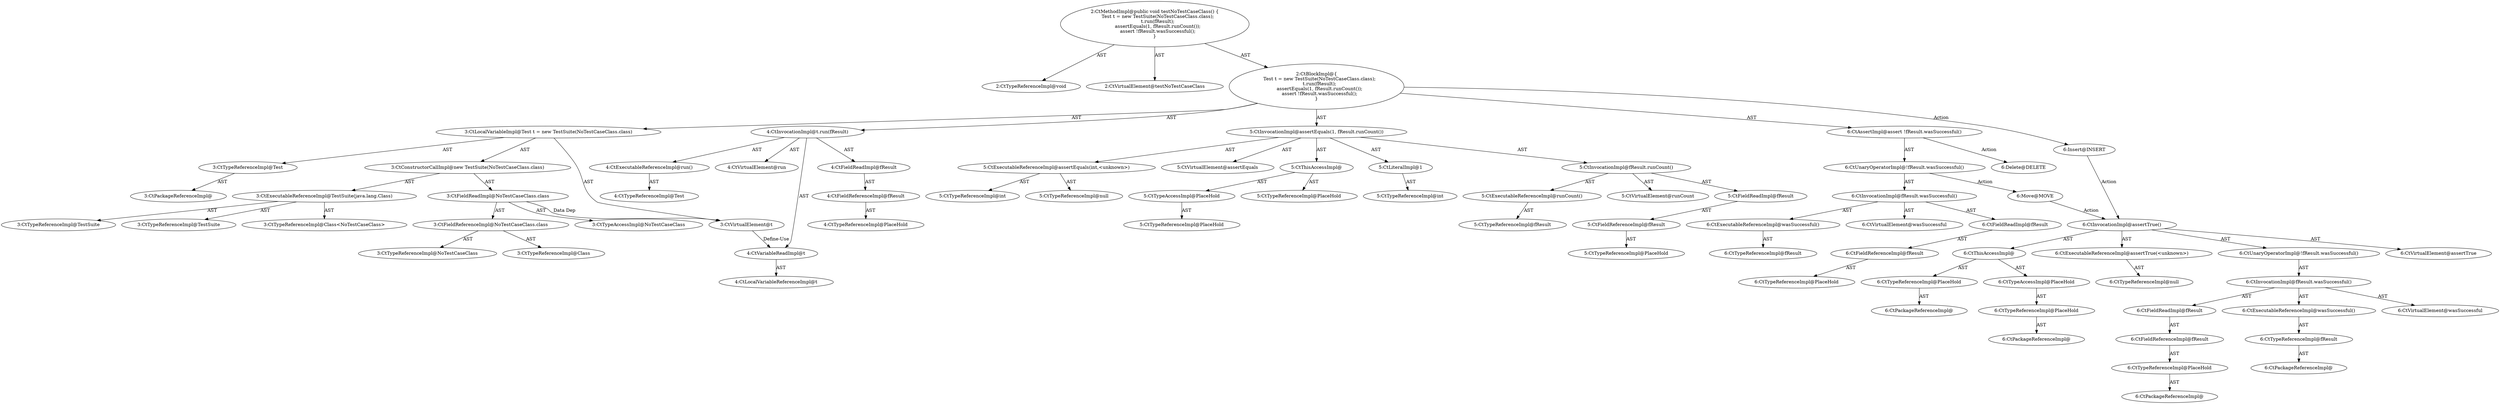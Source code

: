 digraph "testNoTestCaseClass#?" {
0 [label="2:CtTypeReferenceImpl@void" shape=ellipse]
1 [label="2:CtVirtualElement@testNoTestCaseClass" shape=ellipse]
2 [label="3:CtTypeReferenceImpl@Test" shape=ellipse]
3 [label="3:CtPackageReferenceImpl@" shape=ellipse]
4 [label="3:CtExecutableReferenceImpl@TestSuite(java.lang.Class)" shape=ellipse]
5 [label="3:CtTypeReferenceImpl@TestSuite" shape=ellipse]
6 [label="3:CtTypeReferenceImpl@TestSuite" shape=ellipse]
7 [label="3:CtTypeReferenceImpl@Class<NoTestCaseClass>" shape=ellipse]
8 [label="3:CtFieldReferenceImpl@NoTestCaseClass.class" shape=ellipse]
9 [label="3:CtTypeReferenceImpl@NoTestCaseClass" shape=ellipse]
10 [label="3:CtTypeReferenceImpl@Class" shape=ellipse]
11 [label="3:CtFieldReadImpl@NoTestCaseClass.class" shape=ellipse]
12 [label="3:CtTypeAccessImpl@NoTestCaseClass" shape=ellipse]
13 [label="3:CtConstructorCallImpl@new TestSuite(NoTestCaseClass.class)" shape=ellipse]
14 [label="3:CtVirtualElement@t" shape=ellipse]
15 [label="3:CtLocalVariableImpl@Test t = new TestSuite(NoTestCaseClass.class)" shape=ellipse]
16 [label="4:CtExecutableReferenceImpl@run()" shape=ellipse]
17 [label="4:CtTypeReferenceImpl@Test" shape=ellipse]
18 [label="4:CtVirtualElement@run" shape=ellipse]
19 [label="4:CtVariableReadImpl@t" shape=ellipse]
20 [label="4:CtLocalVariableReferenceImpl@t" shape=ellipse]
21 [label="4:CtFieldReferenceImpl@fResult" shape=ellipse]
22 [label="4:CtTypeReferenceImpl@PlaceHold" shape=ellipse]
23 [label="4:CtFieldReadImpl@fResult" shape=ellipse]
24 [label="4:CtInvocationImpl@t.run(fResult)" shape=ellipse]
25 [label="5:CtExecutableReferenceImpl@assertEquals(int,<unknown>)" shape=ellipse]
26 [label="5:CtTypeReferenceImpl@int" shape=ellipse]
27 [label="5:CtTypeReferenceImpl@null" shape=ellipse]
28 [label="5:CtVirtualElement@assertEquals" shape=ellipse]
29 [label="5:CtTypeAccessImpl@PlaceHold" shape=ellipse]
30 [label="5:CtTypeReferenceImpl@PlaceHold" shape=ellipse]
31 [label="5:CtThisAccessImpl@" shape=ellipse]
32 [label="5:CtTypeReferenceImpl@PlaceHold" shape=ellipse]
33 [label="5:CtLiteralImpl@1" shape=ellipse]
34 [label="5:CtTypeReferenceImpl@int" shape=ellipse]
35 [label="5:CtExecutableReferenceImpl@runCount()" shape=ellipse]
36 [label="5:CtTypeReferenceImpl@fResult" shape=ellipse]
37 [label="5:CtVirtualElement@runCount" shape=ellipse]
38 [label="5:CtFieldReferenceImpl@fResult" shape=ellipse]
39 [label="5:CtTypeReferenceImpl@PlaceHold" shape=ellipse]
40 [label="5:CtFieldReadImpl@fResult" shape=ellipse]
41 [label="5:CtInvocationImpl@fResult.runCount()" shape=ellipse]
42 [label="5:CtInvocationImpl@assertEquals(1, fResult.runCount())" shape=ellipse]
43 [label="6:CtExecutableReferenceImpl@wasSuccessful()" shape=ellipse]
44 [label="6:CtTypeReferenceImpl@fResult" shape=ellipse]
45 [label="6:CtVirtualElement@wasSuccessful" shape=ellipse]
46 [label="6:CtFieldReferenceImpl@fResult" shape=ellipse]
47 [label="6:CtTypeReferenceImpl@PlaceHold" shape=ellipse]
48 [label="6:CtFieldReadImpl@fResult" shape=ellipse]
49 [label="6:CtInvocationImpl@fResult.wasSuccessful()" shape=ellipse]
50 [label="6:CtUnaryOperatorImpl@!fResult.wasSuccessful()" shape=ellipse]
51 [label="6:CtAssertImpl@assert !fResult.wasSuccessful()" shape=ellipse]
52 [label="2:CtBlockImpl@\{
    Test t = new TestSuite(NoTestCaseClass.class);
    t.run(fResult);
    assertEquals(1, fResult.runCount());
    assert !fResult.wasSuccessful();
\}" shape=ellipse]
53 [label="2:CtMethodImpl@public void testNoTestCaseClass() \{
    Test t = new TestSuite(NoTestCaseClass.class);
    t.run(fResult);
    assertEquals(1, fResult.runCount());
    assert !fResult.wasSuccessful();
\}" shape=ellipse]
54 [label="6:Delete@DELETE" shape=ellipse]
55 [label="6:Insert@INSERT" shape=ellipse]
56 [label="6:CtPackageReferenceImpl@" shape=ellipse]
57 [label="6:CtTypeReferenceImpl@PlaceHold" shape=ellipse]
58 [label="6:CtPackageReferenceImpl@" shape=ellipse]
59 [label="6:CtTypeReferenceImpl@PlaceHold" shape=ellipse]
60 [label="6:CtTypeAccessImpl@PlaceHold" shape=ellipse]
61 [label="6:CtThisAccessImpl@" shape=ellipse]
62 [label="6:CtTypeReferenceImpl@null" shape=ellipse]
63 [label="6:CtExecutableReferenceImpl@assertTrue(<unknown>)" shape=ellipse]
64 [label="6:CtPackageReferenceImpl@" shape=ellipse]
65 [label="6:CtTypeReferenceImpl@PlaceHold" shape=ellipse]
66 [label="6:CtFieldReferenceImpl@fResult" shape=ellipse]
67 [label="6:CtFieldReadImpl@fResult" shape=ellipse]
68 [label="6:CtPackageReferenceImpl@" shape=ellipse]
69 [label="6:CtTypeReferenceImpl@fResult" shape=ellipse]
70 [label="6:CtExecutableReferenceImpl@wasSuccessful()" shape=ellipse]
71 [label="6:CtInvocationImpl@fResult.wasSuccessful()" shape=ellipse]
72 [label="6:CtVirtualElement@wasSuccessful" shape=ellipse]
73 [label="6:CtUnaryOperatorImpl@!fResult.wasSuccessful()" shape=ellipse]
74 [label="6:CtInvocationImpl@assertTrue()" shape=ellipse]
75 [label="6:CtVirtualElement@assertTrue" shape=ellipse]
76 [label="6:Move@MOVE" shape=ellipse]
2 -> 3 [label="AST"];
4 -> 5 [label="AST"];
4 -> 6 [label="AST"];
4 -> 7 [label="AST"];
8 -> 9 [label="AST"];
8 -> 10 [label="AST"];
11 -> 12 [label="AST"];
11 -> 8 [label="AST"];
11 -> 14 [label="Data Dep"];
13 -> 4 [label="AST"];
13 -> 11 [label="AST"];
14 -> 19 [label="Define-Use"];
15 -> 14 [label="AST"];
15 -> 2 [label="AST"];
15 -> 13 [label="AST"];
16 -> 17 [label="AST"];
19 -> 20 [label="AST"];
21 -> 22 [label="AST"];
23 -> 21 [label="AST"];
24 -> 18 [label="AST"];
24 -> 19 [label="AST"];
24 -> 16 [label="AST"];
24 -> 23 [label="AST"];
25 -> 26 [label="AST"];
25 -> 27 [label="AST"];
29 -> 30 [label="AST"];
31 -> 32 [label="AST"];
31 -> 29 [label="AST"];
33 -> 34 [label="AST"];
35 -> 36 [label="AST"];
38 -> 39 [label="AST"];
40 -> 38 [label="AST"];
41 -> 37 [label="AST"];
41 -> 40 [label="AST"];
41 -> 35 [label="AST"];
42 -> 28 [label="AST"];
42 -> 31 [label="AST"];
42 -> 25 [label="AST"];
42 -> 33 [label="AST"];
42 -> 41 [label="AST"];
43 -> 44 [label="AST"];
46 -> 47 [label="AST"];
48 -> 46 [label="AST"];
49 -> 45 [label="AST"];
49 -> 48 [label="AST"];
49 -> 43 [label="AST"];
50 -> 49 [label="AST"];
50 -> 76 [label="Action"];
51 -> 50 [label="AST"];
51 -> 54 [label="Action"];
52 -> 15 [label="AST"];
52 -> 24 [label="AST"];
52 -> 42 [label="AST"];
52 -> 51 [label="AST"];
52 -> 55 [label="Action"];
53 -> 1 [label="AST"];
53 -> 0 [label="AST"];
53 -> 52 [label="AST"];
55 -> 74 [label="Action"];
57 -> 56 [label="AST"];
59 -> 58 [label="AST"];
60 -> 59 [label="AST"];
61 -> 57 [label="AST"];
61 -> 60 [label="AST"];
63 -> 62 [label="AST"];
65 -> 64 [label="AST"];
66 -> 65 [label="AST"];
67 -> 66 [label="AST"];
69 -> 68 [label="AST"];
70 -> 69 [label="AST"];
71 -> 72 [label="AST"];
71 -> 67 [label="AST"];
71 -> 70 [label="AST"];
73 -> 71 [label="AST"];
74 -> 75 [label="AST"];
74 -> 61 [label="AST"];
74 -> 63 [label="AST"];
74 -> 73 [label="AST"];
76 -> 74 [label="Action"];
}